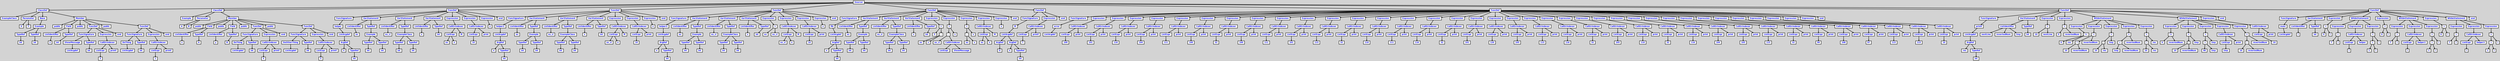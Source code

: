 digraph {

	ordering=out;
	ranksep=.4;
	bgcolor="lightgrey";  node [shape=box, fixedsize=false, fontsize=12, fontname="Helvetica-bold", fontcolor="blue"
	width=.25, height=.25, color="black", fillcolor="white", style="filled, solid, bold"];

	edge [arrowsize=.5, color="black", style="bold"]

	n000012FF15F7D4F0[label="Sourcer"]
	n000012FF15E574D8[label="ClassDef"]
	n000012FF15E573A0[label="ExampleClass"]
	n000012FF15E57748[label="Parameter"]
	n000012FF15E51BE0[label="X"]
	n000012FF15E51D18[label="Y"]
	n000012FF15E57880[label="Base"]
	n000012FF15E579B8[label="Example"]
	n000012FF15E51F88[label="TypeRef"]
	n000012FF15E51AA8[label="int"]
	n000012FF15E521F8[label="TypeRef"]
	n000012FF15E51E50[label="int"]
	n000012FF15E57AF0[label="Member"]
	n000012FF15E52330[label="public"]
	n000012FF15E52A80[label="Field"]
	n000012FF15E525A0[label="ListIdentifier"]
	n000012FF15E52468[label="z"]
	n000012FF15E52948[label="TypeRef"]
	n000012FF15E526D8[label="int"]
	n000012FF15E52BB8[label="public"]
	n000012FF15E54A30[label="FuncDef"]
	n000012FF15E531D0[label="FuncSignature"]
	n000012FF15E53308[label="ShowMessage"]
	n000012FF15E52E28[label="ListArgdef"]
	n000012FF15E53098[label="TypeRef"]
	n000012FF15E52CF0[label="int"]
	n000012FF15E54CA0[label="Expression"]
	n000012FF15E54DD8[label="CallOrIndexer"]
	n000012FF15E54550[label="ListExpr"]
	n000012FF15E541A8[label="3"]
	n000012FF15E54070[label="printf"]
	n000012FF15E53CC8[label="end"]
	n000012FF15E55048[label="public"]
	n000012FF15E56EC0[label="FuncDef"]
	n000012FF15E55660[label="FuncSignature"]
	n000012FF15E55798[label="DoThing"]
	n000012FF15E552B8[label="ListArgdef"]
	n000012FF15E55528[label="TypeRef"]
	n000012FF15E55180[label="int"]
	n000012FF15E57130[label="Expression"]
	n000012FF15E57268[label="CallOrIndexer"]
	n000012FF15E569E0[label="ListExpr"]
	n000012FF15E56638[label="1"]
	n000012FF15E56500[label="printf"]
	n000012FF15E56158[label="end"]
	n000012FF15E5D8C8[label="ClassDef"]
	n000012FF15E5D790[label="Example"]
	n000012FF15E5DB38[label="Parameter"]
	n000012FF15E57C28[label="A"]
	n000012FF15E57D60[label="B"]
	n000012FF15E5DC70[label="Member"]
	n000012FF15E57E98[label="public"]
	n000012FF15E585E8[label="Field"]
	n000012FF15E58108[label="ListIdentifier"]
	n000012FF15E57FD0[label="x"]
	n000012FF15E584B0[label="TypeRef"]
	n000012FF15E58378[label="A"]
	n000012FF15E58720[label="public"]
	n000012FF15E58E70[label="Field"]
	n000012FF15E58990[label="ListIdentifier"]
	n000012FF15E58858[label="y"]
	n000012FF15E58D38[label="TypeRef"]
	n000012FF15E58C00[label="B"]
	n000012FF15E58FA8[label="public"]
	n000012FF15E5AE20[label="FuncDef"]
	n000012FF15E595C0[label="FuncSignature"]
	n000012FF15E596F8[label="DoThing"]
	n000012FF15E59218[label="ListArgdef"]
	n000012FF15E59488[label="TypeRef"]
	n000012FF15E590E0[label="int"]
	n000012FF15E5B090[label="Expression"]
	n000012FF15E5B1C8[label="CallOrIndexer"]
	n000012FF15E5A940[label="ListExpr"]
	n000012FF15E5A598[label="4"]
	n000012FF15E5A460[label="printf"]
	n000012FF15E5A0B8[label="end"]
	n000012FF15E5B438[label="public"]
	n000012FF15E5D2B0[label="FuncDef"]
	n000012FF15E5BA50[label="FuncSignature"]
	n000012FF15E5BB88[label="DoOtherThing"]
	n000012FF15E5B6A8[label="ListArgdef"]
	n000012FF15E5B918[label="TypeRef"]
	n000012FF15E5B570[label="int"]
	n000012FF15E5D520[label="Expression"]
	n000012FF15E5D658[label="CallOrIndexer"]
	n000012FF15E5CDD0[label="ListExpr"]
	n000012FF15E5CA28[label="5"]
	n000012FF15E5C8F0[label="printf"]
	n000012FF15E5C548[label="end"]
	n000012FF15E642D0[label="FuncDef"]
	n000012FF15E5E3C0[label="FuncSignature"]
	n000012FF15E5E4F8[label="helper"]
	n000012FF15E5E288[label="ListArgdef"]
	n000012FF15E5E018[label="ArgDef"]
	n000012FF15E5DDA8[label="n"]
	n000012FF15E5DEE0[label="TypeRef"]
	n000012FF15E5DA00[label="int"]
	n000012FF15E5ED80[label="VarStatement"]
	n000012FF15E5E768[label="ListIdentifier"]
	n000012FF15E5E630[label="ex"]
	n000012FF15E5F128[label="TypeRef"]
	n000012FF15E5EFF0[label="Example"]
	n000012FF15E5EC48[label="TypeRef"]
	n000012FF15E5E9D8[label="int"]
	n000012FF15E5EEB8[label="TypeRef"]
	n000012FF15E5EB10[label="int"]
	n000012FF15E5F878[label="VarStatement"]
	n000012FF15E5F260[label="ListIdentifier"]
	n000012FF15E5E8A0[label="ex_cl"]
	n000012FF15E5FC20[label="TypeRef"]
	n000012FF15E5FAE8[label="ExampleClass"]
	n000012FF15E5F740[label="TypeRef"]
	n000012FF15E5F4D0[label="int"]
	n000012FF15E5F9B0[label="TypeRef"]
	n000012FF15E5F608[label="int"]
	n000012FF15E60100[label="VarStatement"]
	n000012FF15E5FD58[label="ListIdentifier"]
	n000012FF15E5F398[label="x"]
	n000012FF15E60238[label="TypeRef"]
	n000012FF15E5FFC8[label="int"]
	n000012FF15E621E8[label="Expression"]
	n000012FF15E62320[label="CallOrIndexer"]
	n000012FF15E61A98[label="ListExpr"]
	n000012FF15E61348[label="ex"]
	n000012FF15E616F0[label="n"]
	n000012FF15E61210[label="M"]
	n000012FF15E63B80[label="Expression"]
	n000012FF15E63CB8[label="CallOrIndexer"]
	n000012FF15E63430[label="ListExpr"]
	n000012FF15E63088[label="10"]
	n000012FF15E62F50[label="print"]
	n000012FF15E64408[label="Expression"]
	n000012FF15E64060[label="x"]
	n000012FF15E63F28[label="end"]
	n000012FF15E6ABA0[label="FuncDef"]
	n000012FF15E64C90[label="FuncSignature"]
	n000012FF15E64DC8[label="helper2"]
	n000012FF15E64B58[label="ListArgdef"]
	n000012FF15E648E8[label="ArgDef"]
	n000012FF15E64678[label="n"]
	n000012FF15E647B0[label="TypeRef"]
	n000012FF15E64540[label="int"]
	n000012FF15E65650[label="VarStatement"]
	n000012FF15E65038[label="ListIdentifier"]
	n000012FF15E64F00[label="ex"]
	n000012FF15E659F8[label="TypeRef"]
	n000012FF15E658C0[label="Example"]
	n000012FF15E65518[label="TypeRef"]
	n000012FF15E652A8[label="int"]
	n000012FF15E65788[label="TypeRef"]
	n000012FF15E653E0[label="int"]
	n000012FF15E66148[label="VarStatement"]
	n000012FF15E65B30[label="ListIdentifier"]
	n000012FF15E65170[label="ex_cl"]
	n000012FF15E664F0[label="TypeRef"]
	n000012FF15E663B8[label="ExampleClass"]
	n000012FF15E66010[label="TypeRef"]
	n000012FF15E65DA0[label="int"]
	n000012FF15E66280[label="TypeRef"]
	n000012FF15E65ED8[label="int"]
	n000012FF15E669D0[label="VarStatement"]
	n000012FF15E66628[label="ListIdentifier"]
	n000012FF15E65C68[label="x"]
	n000012FF15E66B08[label="TypeRef"]
	n000012FF15E66898[label="int"]
	n000012FF15E68AB8[label="Expression"]
	n000012FF15E68BF0[label="CallOrIndexer"]
	n000012FF15E68368[label="ListExpr"]
	n000012FF15E67C18[label="ex_cl"]
	n000012FF15E67FC0[label="n"]
	n000012FF15E67AE0[label="M"]
	n000012FF15E6A450[label="Expression"]
	n000012FF15E6A588[label="CallOrIndexer"]
	n000012FF15E69D00[label="ListExpr"]
	n000012FF15E69958[label="10"]
	n000012FF15E69820[label="print"]
	n000012FF15E6ACD8[label="Expression"]
	n000012FF15E6A930[label="x"]
	n000012FF15E6A7F8[label="end"]
	n000012FF15E72310[label="FuncDef"]
	n000012FF15E6B560[label="FuncSignature"]
	n000012FF15E6B698[label="helper3"]
	n000012FF15E6B428[label="ListArgdef"]
	n000012FF15E6B1B8[label="ArgDef"]
	n000012FF15E6AF48[label="n"]
	n000012FF15E6B080[label="TypeRef"]
	n000012FF15E6AE10[label="int"]
	n000012FF15E6BF20[label="VarStatement"]
	n000012FF15E6B908[label="ListIdentifier"]
	n000012FF15E6B7D0[label="ex"]
	n000012FF15E6C2C8[label="TypeRef"]
	n000012FF15E6C190[label="Example"]
	n000012FF15E6BDE8[label="TypeRef"]
	n000012FF15E6BB78[label="int"]
	n000012FF15E6C058[label="TypeRef"]
	n000012FF15E6BCB0[label="int"]
	n000012FF15E6CA18[label="VarStatement"]
	n000012FF15E6C400[label="ListIdentifier"]
	n000012FF15E6BA40[label="ex_cl"]
	n000012FF15E6CDC0[label="TypeRef"]
	n000012FF15E6CC88[label="ExampleClass"]
	n000012FF15E6C8E0[label="TypeRef"]
	n000012FF15E6C670[label="int"]
	n000012FF15E6CB50[label="TypeRef"]
	n000012FF15E6C7A8[label="int"]
	n000012FF15E6D2A0[label="VarStatement"]
	n000012FF15E6CEF8[label="ListIdentifier"]
	n000012FF15E6C538[label="x"]
	n000012FF15E6D3D8[label="TypeRef"]
	n000012FF15E6D168[label="int"]
	n000012FF15E6DED0[label="Expression"]
	n000012FF15E6E3B0[label="="]
	n000012FF15E6E008[label="ex"]
	n000012FF15E6D780[label="ex_cl"]
	n000012FF15E70228[label="Expression"]
	n000012FF15E70360[label="CallOrIndexer"]
	n000012FF15E6FAD8[label="ListExpr"]
	n000012FF15E6F388[label="ex_cl"]
	n000012FF15E6F730[label="n"]
	n000012FF15E6F250[label="M"]
	n000012FF15E71BC0[label="Expression"]
	n000012FF15E71CF8[label="CallOrIndexer"]
	n000012FF15E71470[label="ListExpr"]
	n000012FF15E710C8[label="10"]
	n000012FF15E70F90[label="print"]
	n000012FF15E72448[label="Expression"]
	n000012FF15E720A0[label="x"]
	n000012FF15E71F68[label="end"]
	n000012FF15E7C660[label="FuncDef"]
	n000012FF15E72CD0[label="FuncSignature"]
	n000012FF15E72E08[label="fib"]
	n000012FF15E72B98[label="ListArgdef"]
	n000012FF15E72928[label="ArgDef"]
	n000012FF15E726B8[label="n"]
	n000012FF15E727F0[label="TypeRef"]
	n000012FF15E72580[label="int"]
	n000012FF15E73690[label="VarStatement"]
	n000012FF15E73078[label="ListIdentifier"]
	n000012FF15E72F40[label="ex"]
	n000012FF15E73A38[label="TypeRef"]
	n000012FF15E73900[label="Example"]
	n000012FF15E73558[label="TypeRef"]
	n000012FF15E732E8[label="int"]
	n000012FF15E737C8[label="TypeRef"]
	n000012FF15E73420[label="int"]
	n000012FF15E74188[label="VarStatement"]
	n000012FF15E73B70[label="ListIdentifier"]
	n000012FF15E731B0[label="ex_cl"]
	n000012FF15E74530[label="TypeRef"]
	n000012FF15E743F8[label="ExampleClass"]
	n000012FF15E74050[label="TypeRef"]
	n000012FF15E73DE0[label="int"]
	n000012FF15E742C0[label="TypeRef"]
	n000012FF15E73F18[label="int"]
	n000012FF15E74A10[label="VarStatement"]
	n000012FF15E74668[label="ListIdentifier"]
	n000012FF15E73CA8[label="x"]
	n000012FF15E74B48[label="TypeRef"]
	n000012FF15E748D8[label="int"]
	n000012FF15E75EC8[label="Expression"]
	n000012FF15E76000[label="="]
	n000012FF15E75C58[label="5"]
	n000012FF15E75B20[label="."]
	n000012FF15E758B0[label="ex"]
	n000012FF15E75778[label="x"]
	n000012FF15E77380[label="Expression"]
	n000012FF15E78AA8[label="="]
	n000012FF15E78BE0[label="."]
	n000012FF15E77728[label="ex_cl"]
	n000012FF15E78838[label="CallOrIndexer"]
	n000012FF15E77FB0[label="ListExpr"]
	n000012FF15E77860[label="ShowMessage"]
	n000012FF15E763A8[label="x"]
	n000012FF15E79810[label="Expression"]
	n000012FF15E7A098[label="="]
	n000012FF15E79F60[label="."]
	n000012FF15E79BB8[label="ex"]
	n000012FF15E79E28[label="x"]
	n000012FF15E78E50[label="x"]
	n000012FF15E7BF10[label="Expression"]
	n000012FF15E7C048[label="CallOrIndexer"]
	n000012FF15E7B7C0[label="ListExpr"]
	n000012FF15E7B070[label="ex"]
	n000012FF15E7B418[label="n"]
	n000012FF15E7AF38[label="M"]
	n000012FF15E7C798[label="Expression"]
	n000012FF15E7C3F0[label="x"]
	n000012FF15E7C2B8[label="end"]
	n000012FF15E7EAF0[label="FuncDef"]
	n000012FF15E7D290[label="FuncSignature"]
	n000012FF15E7D3C8[label="M"]
	n000012FF15E7D158[label="ListArgdef"]
	n000012FF15E7CA08[label="ArgDef"]
	n000012FF15E7C8D0[label="O"]
	n000012FF15E7CEE8[label="ArgDef"]
	n000012FF15E7CC78[label="n"]
	n000012FF15E7CDB0[label="TypeRef"]
	n000012FF15E7CB40[label="int"]
	n000012FF15E7ED60[label="Expression"]
	n000012FF15E7EE98[label="CallOrIndexer"]
	n000012FF15E7E610[label="ListExpr"]
	n000012FF15E7E268[label="7"]
	n000012FF15E7E130[label="printf"]
	n000012FF15E7DD88[label="end"]
	n000012FF15F5AA68[label="FuncDef"]
	n000012FF15E7F240[label="FuncSignature"]
	n000012FF15E7F378[label="error"]
	n000012FF15E7F108[label="ListArgdef"]
	n000012FF15E80D10[label="Expression"]
	n000012FF15E80E48[label="CallOrIndexer"]
	n000012FF15E805C0[label="ListExpr"]
	n000012FF15E80218[label="109"]
	n000012FF15E800E0[label="print"]
	n000012FF15E826A8[label="Expression"]
	n000012FF15E827E0[label="CallOrIndexer"]
	n000012FF15E81F58[label="ListExpr"]
	n000012FF15E81BB0[label="101"]
	n000012FF15E81A78[label="print"]
	n000012FF15E84040[label="Expression"]
	n000012FF15E84178[label="CallOrIndexer"]
	n000012FF15E838F0[label="ListExpr"]
	n000012FF15E83548[label="116"]
	n000012FF15E83410[label="print"]
	n000012FF15E859D8[label="Expression"]
	n000012FF15E85B10[label="CallOrIndexer"]
	n000012FF15E85288[label="ListExpr"]
	n000012FF15E84EE0[label="104"]
	n000012FF15E84DA8[label="print"]
	n000012FF15E87370[label="Expression"]
	n000012FF15E874A8[label="CallOrIndexer"]
	n000012FF15E86C20[label="ListExpr"]
	n000012FF15E86878[label="111"]
	n000012FF15E86740[label="print"]
	n000012FF15E88D08[label="Expression"]
	n000012FF15E88E40[label="CallOrIndexer"]
	n000012FF15E885B8[label="ListExpr"]
	n000012FF15E88210[label="100"]
	n000012FF15E880D8[label="print"]
	n000012FF15E8A6A0[label="Expression"]
	n000012FF15E8A7D8[label="CallOrIndexer"]
	n000012FF15E89F50[label="ListExpr"]
	n000012FF15E89BA8[label="32"]
	n000012FF15E89A70[label="print"]
	n000012FF15E8C038[label="Expression"]
	n000012FF15E8C170[label="CallOrIndexer"]
	n000012FF15E8B8E8[label="ListExpr"]
	n000012FF15E8B540[label="100"]
	n000012FF15E8B408[label="print"]
	n000012FF15E8D9D0[label="Expression"]
	n000012FF15E8DB08[label="CallOrIndexer"]
	n000012FF15E8D280[label="ListExpr"]
	n000012FF15E8CED8[label="111"]
	n000012FF15E8CDA0[label="print"]
	n000012FF15E8F368[label="Expression"]
	n000012FF15E8F4A0[label="CallOrIndexer"]
	n000012FF15E8EC18[label="ListExpr"]
	n000012FF15E8E870[label="101"]
	n000012FF15E8E738[label="print"]
	n000012FF15E90D00[label="Expression"]
	n000012FF15E90E38[label="CallOrIndexer"]
	n000012FF15E905B0[label="ListExpr"]
	n000012FF15E90208[label="115"]
	n000012FF15E900D0[label="print"]
	n000012FF15E92698[label="Expression"]
	n000012FF15E927D0[label="CallOrIndexer"]
	n000012FF15E91F48[label="ListExpr"]
	n000012FF15E91BA0[label="32"]
	n000012FF15E91A68[label="print"]
	n000012FF15E94030[label="Expression"]
	n000012FF15E94168[label="CallOrIndexer"]
	n000012FF15E938E0[label="ListExpr"]
	n000012FF15E93538[label="110"]
	n000012FF15E93400[label="print"]
	n000012FF15E959C8[label="Expression"]
	n000012FF15E95B00[label="CallOrIndexer"]
	n000012FF15E95278[label="ListExpr"]
	n000012FF15E94ED0[label="111"]
	n000012FF15E94D98[label="print"]
	n000012FF15E97360[label="Expression"]
	n000012FF15E97498[label="CallOrIndexer"]
	n000012FF15E96C10[label="ListExpr"]
	n000012FF15E96868[label="116"]
	n000012FF15E96730[label="print"]
	n000012FF15E98CF8[label="Expression"]
	n000012FF15E98E30[label="CallOrIndexer"]
	n000012FF15E985A8[label="ListExpr"]
	n000012FF15E98200[label="32"]
	n000012FF15E980C8[label="print"]
	n000012FF15E9A690[label="Expression"]
	n000012FF15E9A7C8[label="CallOrIndexer"]
	n000012FF15E99F40[label="ListExpr"]
	n000012FF15E99B98[label="101"]
	n000012FF15E99A60[label="print"]
	n000012FF15E9C028[label="Expression"]
	n000012FF15E9C160[label="CallOrIndexer"]
	n000012FF15E9B8D8[label="ListExpr"]
	n000012FF15E9B530[label="120"]
	n000012FF15E9B3F8[label="print"]
	n000012FF15E9D9C0[label="Expression"]
	n000012FF15E9DAF8[label="CallOrIndexer"]
	n000012FF15E9D270[label="ListExpr"]
	n000012FF15E9CEC8[label="105"]
	n000012FF15E9CD90[label="print"]
	n000012FF15E9F358[label="Expression"]
	n000012FF15E9F490[label="CallOrIndexer"]
	n000012FF15E9EC08[label="ListExpr"]
	n000012FF15E9E860[label="115"]
	n000012FF15E9E728[label="print"]
	n000012FF15F42CF0[label="Expression"]
	n000012FF15F42E28[label="CallOrIndexer"]
	n000012FF15F425A0[label="ListExpr"]
	n000012FF15F421F8[label="116"]
	n000012FF15F420C0[label="print"]
	n000012FF15F44688[label="Expression"]
	n000012FF15F447C0[label="CallOrIndexer"]
	n000012FF15F43F38[label="ListExpr"]
	n000012FF15F43B90[label="32"]
	n000012FF15F43A58[label="print"]
	n000012FF15F46020[label="Expression"]
	n000012FF15F46158[label="CallOrIndexer"]
	n000012FF15F458D0[label="ListExpr"]
	n000012FF15F45528[label="105"]
	n000012FF15F453F0[label="print"]
	n000012FF15F479B8[label="Expression"]
	n000012FF15F47AF0[label="CallOrIndexer"]
	n000012FF15F47268[label="ListExpr"]
	n000012FF15F46EC0[label="110"]
	n000012FF15F46D88[label="print"]
	n000012FF15F49350[label="Expression"]
	n000012FF15F49488[label="CallOrIndexer"]
	n000012FF15F48C00[label="ListExpr"]
	n000012FF15F48858[label="32"]
	n000012FF15F48720[label="print"]
	n000012FF15F4ACE8[label="Expression"]
	n000012FF15F4AE20[label="CallOrIndexer"]
	n000012FF15F4A598[label="ListExpr"]
	n000012FF15F4A1F0[label="116"]
	n000012FF15F4A0B8[label="print"]
	n000012FF15F4C680[label="Expression"]
	n000012FF15F4C7B8[label="CallOrIndexer"]
	n000012FF15F4BF30[label="ListExpr"]
	n000012FF15F4BB88[label="104"]
	n000012FF15F4BA50[label="print"]
	n000012FF15F4E018[label="Expression"]
	n000012FF15F4E150[label="CallOrIndexer"]
	n000012FF15F4D8C8[label="ListExpr"]
	n000012FF15F4D520[label="105"]
	n000012FF15F4D3E8[label="print"]
	n000012FF15F4F9B0[label="Expression"]
	n000012FF15F4FAE8[label="CallOrIndexer"]
	n000012FF15F4F260[label="ListExpr"]
	n000012FF15F4EEB8[label="115"]
	n000012FF15F4ED80[label="print"]
	n000012FF15F51348[label="Expression"]
	n000012FF15F51480[label="CallOrIndexer"]
	n000012FF15F50BF8[label="ListExpr"]
	n000012FF15F50850[label="32"]
	n000012FF15F50718[label="print"]
	n000012FF15F52CE0[label="Expression"]
	n000012FF15F52E18[label="CallOrIndexer"]
	n000012FF15F52590[label="ListExpr"]
	n000012FF15F521E8[label="99"]
	n000012FF15F520B0[label="print"]
	n000012FF15F54678[label="Expression"]
	n000012FF15F547B0[label="CallOrIndexer"]
	n000012FF15F53F28[label="ListExpr"]
	n000012FF15F53B80[label="108"]
	n000012FF15F53A48[label="print"]
	n000012FF15F56010[label="Expression"]
	n000012FF15F56148[label="CallOrIndexer"]
	n000012FF15F558C0[label="ListExpr"]
	n000012FF15F55518[label="97"]
	n000012FF15F553E0[label="print"]
	n000012FF15F579A8[label="Expression"]
	n000012FF15F57AE0[label="CallOrIndexer"]
	n000012FF15F57258[label="ListExpr"]
	n000012FF15F56EB0[label="115"]
	n000012FF15F56D78[label="print"]
	n000012FF15F59340[label="Expression"]
	n000012FF15F59478[label="CallOrIndexer"]
	n000012FF15F58BF0[label="ListExpr"]
	n000012FF15F58848[label="115"]
	n000012FF15F58710[label="print"]
	n000012FF15F5ACD8[label="Expression"]
	n000012FF15F5AE10[label="CallOrIndexer"]
	n000012FF15F5A588[label="ListExpr"]
	n000012FF15F5A1E0[label="10"]
	n000012FF15F5A0A8[label="print"]
	n000012FF15F59D00[label="end"]
	n000012FF15F6D290[label="FuncDef"]
	n000012FF15F5B698[label="FuncSignature"]
	n000012FF15F5B7D0[label="printf"]
	n000012FF15F5B560[label="ListArgdef"]
	n000012FF15F5B2F0[label="ArgDef"]
	n000012FF15F5B080[label="res"]
	n000012FF15F5B1B8[label="TypeRef"]
	n000012FF15F5AF48[label="int"]
	n000012FF15F5C058[label="VarStatement"]
	n000012FF15F5BA40[label="ListIdentifier"]
	n000012FF15F5B908[label="nextLine"]
	n000012FF15F5BB78[label="revertedNum"]
	n000012FF15F5BCB0[label="tmp"]
	n000012FF15F5C190[label="TypeRef"]
	n000012FF15F5BF20[label="int"]
	n000012FF15F5CC88[label="Expression"]
	n000012FF15F5D168[label="="]
	n000012FF15F5CDC0[label="10"]
	n000012FF15F5C538[label="nextLine"]
	n000012FF15F5DB28[label="Expression"]
	n000012FF15F5E008[label="="]
	n000012FF15F5DC60[label="0"]
	n000012FF15F5D3D8[label="revertedNum"]
	n000012FF15F642C0[label="WhileStatement"]
	n000012FF15F64530[label="Expression"]
	n000012FF15F5EB00[label="!="]
	n000012FF15F5ED70[label="0"]
	n000012FF15F5E278[label="res"]
	n000012FF15F5FE80[label="Expression"]
	n000012FF15F60498[label="="]
	n000012FF15F60360[label="*"]
	n000012FF15F605D0[label="10"]
	n000012FF15F600F0[label="revertedNum"]
	n000012FF15F5F250[label="revertedNum"]
	n000012FF15F615A8[label="Expression"]
	n000012FF15F61BC0[label="="]
	n000012FF15F61A88[label=""]
	n000012FF15F61CF8[label="10"]
	n000012FF15F61818[label="res"]
	n000012FF15F60978[label="tmp"]
	n000012FF15F62CD0[label="Expression"]
	n000012FF15F632E8[label="="]
	n000012FF15F631B0[label="+"]
	n000012FF15F63420[label="tmp"]
	n000012FF15F62F40[label="revertedNum"]
	n000012FF15F620A0[label="revertedNum"]
	n000012FF15F643F8[label="Expression"]
	n000012FF15F64A10[label="="]
	n000012FF15F648D8[label="/"]
	n000012FF15F64B48[label="10"]
	n000012FF15F64668[label="res"]
	n000012FF15F637C8[label="res"]
	n000012FF15F6B2E0[label="WhileStatement"]
	n000012FF15F6B550[label="Expression"]
	n000012FF15F658B0[label="!="]
	n000012FF15F65B20[label="0"]
	n000012FF15F65028[label="revertedNum"]
	n000012FF15F66C30[label="Expression"]
	n000012FF15F67248[label="="]
	n000012FF15F67110[label=""]
	n000012FF15F67380[label="10"]
	n000012FF15F66EA0[label="revertedNum"]
	n000012FF15F66000[label="tmp"]
	n000012FF15F68358[label="Expression"]
	n000012FF15F68970[label="="]
	n000012FF15F68838[label="+"]
	n000012FF15F68AA8[label="48"]
	n000012FF15F685C8[label="tmp"]
	n000012FF15F67728[label="tmp"]
	n000012FF15F6A308[label="Expression"]
	n000012FF15F6A440[label="CallOrIndexer"]
	n000012FF15F69BB8[label="ListExpr"]
	n000012FF15F69810[label="tmp"]
	n000012FF15F696D8[label="print"]
	n000012FF15F6B418[label="Expression"]
	n000012FF15F6BA30[label="="]
	n000012FF15F6B8F8[label="/"]
	n000012FF15F6BB68[label="10"]
	n000012FF15F6B688[label="revertedNum"]
	n000012FF15F6A7E8[label="revertedNum"]
	n000012FF15F6D500[label="Expression"]
	n000012FF15F6D638[label="CallOrIndexer"]
	n000012FF15F6CDB0[label="ListExpr"]
	n000012FF15F6CA08[label="10"]
	n000012FF15F6C8D0[label="print"]
	n000012FF15F6C528[label="end"]
	n000012FF15F7BC90[label="FuncDef"]
	n000012FF15F6D9E0[label="FuncSignature"]
	n000012FF15F6DB18[label="main"]
	n000012FF15F6D8A8[label="ListArgdef"]
	n000012FF15F6E130[label="VarStatement"]
	n000012FF15F6DD88[label="ListIdentifier"]
	n000012FF15F6DC50[label="i"]
	n000012FF15F6E268[label="TypeRef"]
	n000012FF15F6DFF8[label="int"]
	n000012FF15F6ED60[label="Expression"]
	n000012FF15F6F240[label="="]
	n000012FF15F6EE98[label="0"]
	n000012FF15F6E610[label="i"]
	n000012FF15F72918[label="WhileStatement"]
	n000012FF15F72B88[label="Expression"]
	n000012FF15F6FD38[label="<"]
	n000012FF15F6FFA8[label="7"]
	n000012FF15F6F4B0[label="i"]
	n000012FF15F71940[label="Expression"]
	n000012FF15F71A78[label="CallOrIndexer"]
	n000012FF15F711F0[label="ListExpr"]
	n000012FF15F70E48[label="i"]
	n000012FF15F70D10[label="helper"]
	n000012FF15F72A50[label="Expression"]
	n000012FF15F73068[label="="]
	n000012FF15F72F30[label="+"]
	n000012FF15F731A0[label="1"]
	n000012FF15F72CC0[label="i"]
	n000012FF15F71E20[label="i"]
	n000012FF15F73DD0[label="Expression"]
	n000012FF15F742B0[label="="]
	n000012FF15F73F08[label="0"]
	n000012FF15F73680[label="i"]
	n000012FF15F77988[label="WhileStatement"]
	n000012FF15F77BF8[label="Expression"]
	n000012FF15F74DA8[label="<"]
	n000012FF15F75018[label="7"]
	n000012FF15F74520[label="i"]
	n000012FF15F769B0[label="Expression"]
	n000012FF15F76AE8[label="CallOrIndexer"]
	n000012FF15F76260[label="ListExpr"]
	n000012FF15F75EB8[label="i"]
	n000012FF15F75D80[label="helper2"]
	n000012FF15F77AC0[label="Expression"]
	n000012FF15F780D8[label="="]
	n000012FF15F77FA0[label="+"]
	n000012FF15F78210[label="1"]
	n000012FF15F77D30[label="i"]
	n000012FF15F76E90[label="i"]
	n000012FF15F78E40[label="Expression"]
	n000012FF15F79320[label="="]
	n000012FF15F78F78[label="0"]
	n000012FF15F786F0[label="i"]
	n000012FF15F7C9F8[label="WhileStatement"]
	n000012FF15F7CC68[label="Expression"]
	n000012FF15F79E18[label="<"]
	n000012FF15F7A088[label="7"]
	n000012FF15F79590[label="i"]
	n000012FF15F7BA20[label="Expression"]
	n000012FF15F7BB58[label="CallOrIndexer"]
	n000012FF15F7B2D0[label="ListExpr"]
	n000012FF15F7AF28[label="i"]
	n000012FF15F7ADF0[label="helper3"]
	n000012FF15F7CB30[label="Expression"]
	n000012FF15F7D148[label="="]
	n000012FF15F7D010[label="+"]
	n000012FF15F7D280[label="1"]
	n000012FF15F7CDA0[label="i"]
	n000012FF15F7BF00[label="i"]
	n000012FF15F791E8[label="end"]

		n000012FF15F7D4F0 -> n000012FF15E574D8		// Sourcer -> ClassDef
		n000012FF15E574D8 -> n000012FF15E573A0		// ClassDef -> ExampleClass
		n000012FF15E574D8 -> n000012FF15E57748		// ClassDef -> Parameter
		n000012FF15E57748 -> n000012FF15E51BE0		// Parameter -> X
		n000012FF15E57748 -> n000012FF15E51D18		// Parameter -> Y
		n000012FF15E574D8 -> n000012FF15E57880		// ClassDef -> Base
		n000012FF15E57880 -> n000012FF15E579B8		// Base -> Example
		n000012FF15E579B8 -> n000012FF15E51F88		// Example -> TypeRef
		n000012FF15E51F88 -> n000012FF15E51AA8		// TypeRef -> int
		n000012FF15E579B8 -> n000012FF15E521F8		// Example -> TypeRef
		n000012FF15E521F8 -> n000012FF15E51E50		// TypeRef -> int
		n000012FF15E574D8 -> n000012FF15E57AF0		// ClassDef -> Member
		n000012FF15E57AF0 -> n000012FF15E52330		// Member -> public
		n000012FF15E57AF0 -> n000012FF15E52A80		// Member -> Field
		n000012FF15E52A80 -> n000012FF15E525A0		// Field -> ListIdentifier
		n000012FF15E525A0 -> n000012FF15E52468		// ListIdentifier -> z
		n000012FF15E52A80 -> n000012FF15E52948		// Field -> TypeRef
		n000012FF15E52948 -> n000012FF15E526D8		// TypeRef -> int
		n000012FF15E57AF0 -> n000012FF15E52BB8		// Member -> public
		n000012FF15E57AF0 -> n000012FF15E54A30		// Member -> FuncDef
		n000012FF15E54A30 -> n000012FF15E531D0		// FuncDef -> FuncSignature
		n000012FF15E531D0 -> n000012FF15E53308		// FuncSignature -> ShowMessage
		n000012FF15E53308 -> n000012FF15E52E28		// ShowMessage -> ListArgdef
		n000012FF15E531D0 -> n000012FF15E53098		// FuncSignature -> TypeRef
		n000012FF15E53098 -> n000012FF15E52CF0		// TypeRef -> int
		n000012FF15E54A30 -> n000012FF15E54CA0		// FuncDef -> Expression
		n000012FF15E54CA0 -> n000012FF15E54DD8		// Expression -> CallOrIndexer
		n000012FF15E54DD8 -> n000012FF15E54550		// CallOrIndexer -> ListExpr
		n000012FF15E54550 -> n000012FF15E541A8		// ListExpr -> 3
		n000012FF15E54DD8 -> n000012FF15E54070		// CallOrIndexer -> printf
		n000012FF15E54A30 -> n000012FF15E53CC8		// FuncDef -> end
		n000012FF15E57AF0 -> n000012FF15E55048		// Member -> public
		n000012FF15E57AF0 -> n000012FF15E56EC0		// Member -> FuncDef
		n000012FF15E56EC0 -> n000012FF15E55660		// FuncDef -> FuncSignature
		n000012FF15E55660 -> n000012FF15E55798		// FuncSignature -> DoThing
		n000012FF15E55798 -> n000012FF15E552B8		// DoThing -> ListArgdef
		n000012FF15E55660 -> n000012FF15E55528		// FuncSignature -> TypeRef
		n000012FF15E55528 -> n000012FF15E55180		// TypeRef -> int
		n000012FF15E56EC0 -> n000012FF15E57130		// FuncDef -> Expression
		n000012FF15E57130 -> n000012FF15E57268		// Expression -> CallOrIndexer
		n000012FF15E57268 -> n000012FF15E569E0		// CallOrIndexer -> ListExpr
		n000012FF15E569E0 -> n000012FF15E56638		// ListExpr -> 1
		n000012FF15E57268 -> n000012FF15E56500		// CallOrIndexer -> printf
		n000012FF15E56EC0 -> n000012FF15E56158		// FuncDef -> end
		n000012FF15F7D4F0 -> n000012FF15E5D8C8		// Sourcer -> ClassDef
		n000012FF15E5D8C8 -> n000012FF15E5D790		// ClassDef -> Example
		n000012FF15E5D8C8 -> n000012FF15E5DB38		// ClassDef -> Parameter
		n000012FF15E5DB38 -> n000012FF15E57C28		// Parameter -> A
		n000012FF15E5DB38 -> n000012FF15E57D60		// Parameter -> B
		n000012FF15E5D8C8 -> n000012FF15E5DC70		// ClassDef -> Member
		n000012FF15E5DC70 -> n000012FF15E57E98		// Member -> public
		n000012FF15E5DC70 -> n000012FF15E585E8		// Member -> Field
		n000012FF15E585E8 -> n000012FF15E58108		// Field -> ListIdentifier
		n000012FF15E58108 -> n000012FF15E57FD0		// ListIdentifier -> x
		n000012FF15E585E8 -> n000012FF15E584B0		// Field -> TypeRef
		n000012FF15E584B0 -> n000012FF15E58378		// TypeRef -> A
		n000012FF15E5DC70 -> n000012FF15E58720		// Member -> public
		n000012FF15E5DC70 -> n000012FF15E58E70		// Member -> Field
		n000012FF15E58E70 -> n000012FF15E58990		// Field -> ListIdentifier
		n000012FF15E58990 -> n000012FF15E58858		// ListIdentifier -> y
		n000012FF15E58E70 -> n000012FF15E58D38		// Field -> TypeRef
		n000012FF15E58D38 -> n000012FF15E58C00		// TypeRef -> B
		n000012FF15E5DC70 -> n000012FF15E58FA8		// Member -> public
		n000012FF15E5DC70 -> n000012FF15E5AE20		// Member -> FuncDef
		n000012FF15E5AE20 -> n000012FF15E595C0		// FuncDef -> FuncSignature
		n000012FF15E595C0 -> n000012FF15E596F8		// FuncSignature -> DoThing
		n000012FF15E596F8 -> n000012FF15E59218		// DoThing -> ListArgdef
		n000012FF15E595C0 -> n000012FF15E59488		// FuncSignature -> TypeRef
		n000012FF15E59488 -> n000012FF15E590E0		// TypeRef -> int
		n000012FF15E5AE20 -> n000012FF15E5B090		// FuncDef -> Expression
		n000012FF15E5B090 -> n000012FF15E5B1C8		// Expression -> CallOrIndexer
		n000012FF15E5B1C8 -> n000012FF15E5A940		// CallOrIndexer -> ListExpr
		n000012FF15E5A940 -> n000012FF15E5A598		// ListExpr -> 4
		n000012FF15E5B1C8 -> n000012FF15E5A460		// CallOrIndexer -> printf
		n000012FF15E5AE20 -> n000012FF15E5A0B8		// FuncDef -> end
		n000012FF15E5DC70 -> n000012FF15E5B438		// Member -> public
		n000012FF15E5DC70 -> n000012FF15E5D2B0		// Member -> FuncDef
		n000012FF15E5D2B0 -> n000012FF15E5BA50		// FuncDef -> FuncSignature
		n000012FF15E5BA50 -> n000012FF15E5BB88		// FuncSignature -> DoOtherThing
		n000012FF15E5BB88 -> n000012FF15E5B6A8		// DoOtherThing -> ListArgdef
		n000012FF15E5BA50 -> n000012FF15E5B918		// FuncSignature -> TypeRef
		n000012FF15E5B918 -> n000012FF15E5B570		// TypeRef -> int
		n000012FF15E5D2B0 -> n000012FF15E5D520		// FuncDef -> Expression
		n000012FF15E5D520 -> n000012FF15E5D658		// Expression -> CallOrIndexer
		n000012FF15E5D658 -> n000012FF15E5CDD0		// CallOrIndexer -> ListExpr
		n000012FF15E5CDD0 -> n000012FF15E5CA28		// ListExpr -> 5
		n000012FF15E5D658 -> n000012FF15E5C8F0		// CallOrIndexer -> printf
		n000012FF15E5D2B0 -> n000012FF15E5C548		// FuncDef -> end
		n000012FF15F7D4F0 -> n000012FF15E642D0		// Sourcer -> FuncDef
		n000012FF15E642D0 -> n000012FF15E5E3C0		// FuncDef -> FuncSignature
		n000012FF15E5E3C0 -> n000012FF15E5E4F8		// FuncSignature -> helper
		n000012FF15E5E4F8 -> n000012FF15E5E288		// helper -> ListArgdef
		n000012FF15E5E288 -> n000012FF15E5E018		// ListArgdef -> ArgDef
		n000012FF15E5E018 -> n000012FF15E5DDA8		// ArgDef -> n
		n000012FF15E5E018 -> n000012FF15E5DEE0		// ArgDef -> TypeRef
		n000012FF15E5DEE0 -> n000012FF15E5DA00		// TypeRef -> int
		n000012FF15E642D0 -> n000012FF15E5ED80		// FuncDef -> VarStatement
		n000012FF15E5ED80 -> n000012FF15E5E768		// VarStatement -> ListIdentifier
		n000012FF15E5E768 -> n000012FF15E5E630		// ListIdentifier -> ex
		n000012FF15E5ED80 -> n000012FF15E5F128		// VarStatement -> TypeRef
		n000012FF15E5F128 -> n000012FF15E5EFF0		// TypeRef -> Example
		n000012FF15E5EFF0 -> n000012FF15E5EC48		// Example -> TypeRef
		n000012FF15E5EC48 -> n000012FF15E5E9D8		// TypeRef -> int
		n000012FF15E5EFF0 -> n000012FF15E5EEB8		// Example -> TypeRef
		n000012FF15E5EEB8 -> n000012FF15E5EB10		// TypeRef -> int
		n000012FF15E642D0 -> n000012FF15E5F878		// FuncDef -> VarStatement
		n000012FF15E5F878 -> n000012FF15E5F260		// VarStatement -> ListIdentifier
		n000012FF15E5F260 -> n000012FF15E5E8A0		// ListIdentifier -> ex_cl
		n000012FF15E5F878 -> n000012FF15E5FC20		// VarStatement -> TypeRef
		n000012FF15E5FC20 -> n000012FF15E5FAE8		// TypeRef -> ExampleClass
		n000012FF15E5FAE8 -> n000012FF15E5F740		// ExampleClass -> TypeRef
		n000012FF15E5F740 -> n000012FF15E5F4D0		// TypeRef -> int
		n000012FF15E5FAE8 -> n000012FF15E5F9B0		// ExampleClass -> TypeRef
		n000012FF15E5F9B0 -> n000012FF15E5F608		// TypeRef -> int
		n000012FF15E642D0 -> n000012FF15E60100		// FuncDef -> VarStatement
		n000012FF15E60100 -> n000012FF15E5FD58		// VarStatement -> ListIdentifier
		n000012FF15E5FD58 -> n000012FF15E5F398		// ListIdentifier -> x
		n000012FF15E60100 -> n000012FF15E60238		// VarStatement -> TypeRef
		n000012FF15E60238 -> n000012FF15E5FFC8		// TypeRef -> int
		n000012FF15E642D0 -> n000012FF15E621E8		// FuncDef -> Expression
		n000012FF15E621E8 -> n000012FF15E62320		// Expression -> CallOrIndexer
		n000012FF15E62320 -> n000012FF15E61A98		// CallOrIndexer -> ListExpr
		n000012FF15E61A98 -> n000012FF15E61348		// ListExpr -> ex
		n000012FF15E61A98 -> n000012FF15E616F0		// ListExpr -> n
		n000012FF15E62320 -> n000012FF15E61210		// CallOrIndexer -> M
		n000012FF15E642D0 -> n000012FF15E63B80		// FuncDef -> Expression
		n000012FF15E63B80 -> n000012FF15E63CB8		// Expression -> CallOrIndexer
		n000012FF15E63CB8 -> n000012FF15E63430		// CallOrIndexer -> ListExpr
		n000012FF15E63430 -> n000012FF15E63088		// ListExpr -> 10
		n000012FF15E63CB8 -> n000012FF15E62F50		// CallOrIndexer -> print
		n000012FF15E642D0 -> n000012FF15E64408		// FuncDef -> Expression
		n000012FF15E64408 -> n000012FF15E64060		// Expression -> x
		n000012FF15E642D0 -> n000012FF15E63F28		// FuncDef -> end
		n000012FF15F7D4F0 -> n000012FF15E6ABA0		// Sourcer -> FuncDef
		n000012FF15E6ABA0 -> n000012FF15E64C90		// FuncDef -> FuncSignature
		n000012FF15E64C90 -> n000012FF15E64DC8		// FuncSignature -> helper2
		n000012FF15E64DC8 -> n000012FF15E64B58		// helper2 -> ListArgdef
		n000012FF15E64B58 -> n000012FF15E648E8		// ListArgdef -> ArgDef
		n000012FF15E648E8 -> n000012FF15E64678		// ArgDef -> n
		n000012FF15E648E8 -> n000012FF15E647B0		// ArgDef -> TypeRef
		n000012FF15E647B0 -> n000012FF15E64540		// TypeRef -> int
		n000012FF15E6ABA0 -> n000012FF15E65650		// FuncDef -> VarStatement
		n000012FF15E65650 -> n000012FF15E65038		// VarStatement -> ListIdentifier
		n000012FF15E65038 -> n000012FF15E64F00		// ListIdentifier -> ex
		n000012FF15E65650 -> n000012FF15E659F8		// VarStatement -> TypeRef
		n000012FF15E659F8 -> n000012FF15E658C0		// TypeRef -> Example
		n000012FF15E658C0 -> n000012FF15E65518		// Example -> TypeRef
		n000012FF15E65518 -> n000012FF15E652A8		// TypeRef -> int
		n000012FF15E658C0 -> n000012FF15E65788		// Example -> TypeRef
		n000012FF15E65788 -> n000012FF15E653E0		// TypeRef -> int
		n000012FF15E6ABA0 -> n000012FF15E66148		// FuncDef -> VarStatement
		n000012FF15E66148 -> n000012FF15E65B30		// VarStatement -> ListIdentifier
		n000012FF15E65B30 -> n000012FF15E65170		// ListIdentifier -> ex_cl
		n000012FF15E66148 -> n000012FF15E664F0		// VarStatement -> TypeRef
		n000012FF15E664F0 -> n000012FF15E663B8		// TypeRef -> ExampleClass
		n000012FF15E663B8 -> n000012FF15E66010		// ExampleClass -> TypeRef
		n000012FF15E66010 -> n000012FF15E65DA0		// TypeRef -> int
		n000012FF15E663B8 -> n000012FF15E66280		// ExampleClass -> TypeRef
		n000012FF15E66280 -> n000012FF15E65ED8		// TypeRef -> int
		n000012FF15E6ABA0 -> n000012FF15E669D0		// FuncDef -> VarStatement
		n000012FF15E669D0 -> n000012FF15E66628		// VarStatement -> ListIdentifier
		n000012FF15E66628 -> n000012FF15E65C68		// ListIdentifier -> x
		n000012FF15E669D0 -> n000012FF15E66B08		// VarStatement -> TypeRef
		n000012FF15E66B08 -> n000012FF15E66898		// TypeRef -> int
		n000012FF15E6ABA0 -> n000012FF15E68AB8		// FuncDef -> Expression
		n000012FF15E68AB8 -> n000012FF15E68BF0		// Expression -> CallOrIndexer
		n000012FF15E68BF0 -> n000012FF15E68368		// CallOrIndexer -> ListExpr
		n000012FF15E68368 -> n000012FF15E67C18		// ListExpr -> ex_cl
		n000012FF15E68368 -> n000012FF15E67FC0		// ListExpr -> n
		n000012FF15E68BF0 -> n000012FF15E67AE0		// CallOrIndexer -> M
		n000012FF15E6ABA0 -> n000012FF15E6A450		// FuncDef -> Expression
		n000012FF15E6A450 -> n000012FF15E6A588		// Expression -> CallOrIndexer
		n000012FF15E6A588 -> n000012FF15E69D00		// CallOrIndexer -> ListExpr
		n000012FF15E69D00 -> n000012FF15E69958		// ListExpr -> 10
		n000012FF15E6A588 -> n000012FF15E69820		// CallOrIndexer -> print
		n000012FF15E6ABA0 -> n000012FF15E6ACD8		// FuncDef -> Expression
		n000012FF15E6ACD8 -> n000012FF15E6A930		// Expression -> x
		n000012FF15E6ABA0 -> n000012FF15E6A7F8		// FuncDef -> end
		n000012FF15F7D4F0 -> n000012FF15E72310		// Sourcer -> FuncDef
		n000012FF15E72310 -> n000012FF15E6B560		// FuncDef -> FuncSignature
		n000012FF15E6B560 -> n000012FF15E6B698		// FuncSignature -> helper3
		n000012FF15E6B698 -> n000012FF15E6B428		// helper3 -> ListArgdef
		n000012FF15E6B428 -> n000012FF15E6B1B8		// ListArgdef -> ArgDef
		n000012FF15E6B1B8 -> n000012FF15E6AF48		// ArgDef -> n
		n000012FF15E6B1B8 -> n000012FF15E6B080		// ArgDef -> TypeRef
		n000012FF15E6B080 -> n000012FF15E6AE10		// TypeRef -> int
		n000012FF15E72310 -> n000012FF15E6BF20		// FuncDef -> VarStatement
		n000012FF15E6BF20 -> n000012FF15E6B908		// VarStatement -> ListIdentifier
		n000012FF15E6B908 -> n000012FF15E6B7D0		// ListIdentifier -> ex
		n000012FF15E6BF20 -> n000012FF15E6C2C8		// VarStatement -> TypeRef
		n000012FF15E6C2C8 -> n000012FF15E6C190		// TypeRef -> Example
		n000012FF15E6C190 -> n000012FF15E6BDE8		// Example -> TypeRef
		n000012FF15E6BDE8 -> n000012FF15E6BB78		// TypeRef -> int
		n000012FF15E6C190 -> n000012FF15E6C058		// Example -> TypeRef
		n000012FF15E6C058 -> n000012FF15E6BCB0		// TypeRef -> int
		n000012FF15E72310 -> n000012FF15E6CA18		// FuncDef -> VarStatement
		n000012FF15E6CA18 -> n000012FF15E6C400		// VarStatement -> ListIdentifier
		n000012FF15E6C400 -> n000012FF15E6BA40		// ListIdentifier -> ex_cl
		n000012FF15E6CA18 -> n000012FF15E6CDC0		// VarStatement -> TypeRef
		n000012FF15E6CDC0 -> n000012FF15E6CC88		// TypeRef -> ExampleClass
		n000012FF15E6CC88 -> n000012FF15E6C8E0		// ExampleClass -> TypeRef
		n000012FF15E6C8E0 -> n000012FF15E6C670		// TypeRef -> int
		n000012FF15E6CC88 -> n000012FF15E6CB50		// ExampleClass -> TypeRef
		n000012FF15E6CB50 -> n000012FF15E6C7A8		// TypeRef -> int
		n000012FF15E72310 -> n000012FF15E6D2A0		// FuncDef -> VarStatement
		n000012FF15E6D2A0 -> n000012FF15E6CEF8		// VarStatement -> ListIdentifier
		n000012FF15E6CEF8 -> n000012FF15E6C538		// ListIdentifier -> x
		n000012FF15E6D2A0 -> n000012FF15E6D3D8		// VarStatement -> TypeRef
		n000012FF15E6D3D8 -> n000012FF15E6D168		// TypeRef -> int
		n000012FF15E72310 -> n000012FF15E6DED0		// FuncDef -> Expression
		n000012FF15E6DED0 -> n000012FF15E6E3B0		// Expression -> =
		n000012FF15E6E3B0 -> n000012FF15E6E008		// = -> ex
		n000012FF15E6E3B0 -> n000012FF15E6D780		// = -> ex_cl
		n000012FF15E72310 -> n000012FF15E70228		// FuncDef -> Expression
		n000012FF15E70228 -> n000012FF15E70360		// Expression -> CallOrIndexer
		n000012FF15E70360 -> n000012FF15E6FAD8		// CallOrIndexer -> ListExpr
		n000012FF15E6FAD8 -> n000012FF15E6F388		// ListExpr -> ex_cl
		n000012FF15E6FAD8 -> n000012FF15E6F730		// ListExpr -> n
		n000012FF15E70360 -> n000012FF15E6F250		// CallOrIndexer -> M
		n000012FF15E72310 -> n000012FF15E71BC0		// FuncDef -> Expression
		n000012FF15E71BC0 -> n000012FF15E71CF8		// Expression -> CallOrIndexer
		n000012FF15E71CF8 -> n000012FF15E71470		// CallOrIndexer -> ListExpr
		n000012FF15E71470 -> n000012FF15E710C8		// ListExpr -> 10
		n000012FF15E71CF8 -> n000012FF15E70F90		// CallOrIndexer -> print
		n000012FF15E72310 -> n000012FF15E72448		// FuncDef -> Expression
		n000012FF15E72448 -> n000012FF15E720A0		// Expression -> x
		n000012FF15E72310 -> n000012FF15E71F68		// FuncDef -> end
		n000012FF15F7D4F0 -> n000012FF15E7C660		// Sourcer -> FuncDef
		n000012FF15E7C660 -> n000012FF15E72CD0		// FuncDef -> FuncSignature
		n000012FF15E72CD0 -> n000012FF15E72E08		// FuncSignature -> fib
		n000012FF15E72E08 -> n000012FF15E72B98		// fib -> ListArgdef
		n000012FF15E72B98 -> n000012FF15E72928		// ListArgdef -> ArgDef
		n000012FF15E72928 -> n000012FF15E726B8		// ArgDef -> n
		n000012FF15E72928 -> n000012FF15E727F0		// ArgDef -> TypeRef
		n000012FF15E727F0 -> n000012FF15E72580		// TypeRef -> int
		n000012FF15E7C660 -> n000012FF15E73690		// FuncDef -> VarStatement
		n000012FF15E73690 -> n000012FF15E73078		// VarStatement -> ListIdentifier
		n000012FF15E73078 -> n000012FF15E72F40		// ListIdentifier -> ex
		n000012FF15E73690 -> n000012FF15E73A38		// VarStatement -> TypeRef
		n000012FF15E73A38 -> n000012FF15E73900		// TypeRef -> Example
		n000012FF15E73900 -> n000012FF15E73558		// Example -> TypeRef
		n000012FF15E73558 -> n000012FF15E732E8		// TypeRef -> int
		n000012FF15E73900 -> n000012FF15E737C8		// Example -> TypeRef
		n000012FF15E737C8 -> n000012FF15E73420		// TypeRef -> int
		n000012FF15E7C660 -> n000012FF15E74188		// FuncDef -> VarStatement
		n000012FF15E74188 -> n000012FF15E73B70		// VarStatement -> ListIdentifier
		n000012FF15E73B70 -> n000012FF15E731B0		// ListIdentifier -> ex_cl
		n000012FF15E74188 -> n000012FF15E74530		// VarStatement -> TypeRef
		n000012FF15E74530 -> n000012FF15E743F8		// TypeRef -> ExampleClass
		n000012FF15E743F8 -> n000012FF15E74050		// ExampleClass -> TypeRef
		n000012FF15E74050 -> n000012FF15E73DE0		// TypeRef -> int
		n000012FF15E743F8 -> n000012FF15E742C0		// ExampleClass -> TypeRef
		n000012FF15E742C0 -> n000012FF15E73F18		// TypeRef -> int
		n000012FF15E7C660 -> n000012FF15E74A10		// FuncDef -> VarStatement
		n000012FF15E74A10 -> n000012FF15E74668		// VarStatement -> ListIdentifier
		n000012FF15E74668 -> n000012FF15E73CA8		// ListIdentifier -> x
		n000012FF15E74A10 -> n000012FF15E74B48		// VarStatement -> TypeRef
		n000012FF15E74B48 -> n000012FF15E748D8		// TypeRef -> int
		n000012FF15E7C660 -> n000012FF15E75EC8		// FuncDef -> Expression
		n000012FF15E75EC8 -> n000012FF15E76000		// Expression -> =
		n000012FF15E76000 -> n000012FF15E75C58		// = -> 5
		n000012FF15E76000 -> n000012FF15E75B20		// = -> .
		n000012FF15E75B20 -> n000012FF15E758B0		// . -> ex
		n000012FF15E75B20 -> n000012FF15E75778		// . -> x
		n000012FF15E7C660 -> n000012FF15E77380		// FuncDef -> Expression
		n000012FF15E77380 -> n000012FF15E78AA8		// Expression -> =
		n000012FF15E78AA8 -> n000012FF15E78BE0		// = -> .
		n000012FF15E78BE0 -> n000012FF15E77728		// . -> ex_cl
		n000012FF15E78BE0 -> n000012FF15E78838		// . -> CallOrIndexer
		n000012FF15E78838 -> n000012FF15E77FB0		// CallOrIndexer -> ListExpr
		n000012FF15E78838 -> n000012FF15E77860		// CallOrIndexer -> ShowMessage
		n000012FF15E78AA8 -> n000012FF15E763A8		// = -> x
		n000012FF15E7C660 -> n000012FF15E79810		// FuncDef -> Expression
		n000012FF15E79810 -> n000012FF15E7A098		// Expression -> =
		n000012FF15E7A098 -> n000012FF15E79F60		// = -> .
		n000012FF15E79F60 -> n000012FF15E79BB8		// . -> ex
		n000012FF15E79F60 -> n000012FF15E79E28		// . -> x
		n000012FF15E7A098 -> n000012FF15E78E50		// = -> x
		n000012FF15E7C660 -> n000012FF15E7BF10		// FuncDef -> Expression
		n000012FF15E7BF10 -> n000012FF15E7C048		// Expression -> CallOrIndexer
		n000012FF15E7C048 -> n000012FF15E7B7C0		// CallOrIndexer -> ListExpr
		n000012FF15E7B7C0 -> n000012FF15E7B070		// ListExpr -> ex
		n000012FF15E7B7C0 -> n000012FF15E7B418		// ListExpr -> n
		n000012FF15E7C048 -> n000012FF15E7AF38		// CallOrIndexer -> M
		n000012FF15E7C660 -> n000012FF15E7C798		// FuncDef -> Expression
		n000012FF15E7C798 -> n000012FF15E7C3F0		// Expression -> x
		n000012FF15E7C660 -> n000012FF15E7C2B8		// FuncDef -> end
		n000012FF15F7D4F0 -> n000012FF15E7EAF0		// Sourcer -> FuncDef
		n000012FF15E7EAF0 -> n000012FF15E7D290		// FuncDef -> FuncSignature
		n000012FF15E7D290 -> n000012FF15E7D3C8		// FuncSignature -> M
		n000012FF15E7D3C8 -> n000012FF15E7D158		// M -> ListArgdef
		n000012FF15E7D158 -> n000012FF15E7CA08		// ListArgdef -> ArgDef
		n000012FF15E7CA08 -> n000012FF15E7C8D0		// ArgDef -> O
		n000012FF15E7D158 -> n000012FF15E7CEE8		// ListArgdef -> ArgDef
		n000012FF15E7CEE8 -> n000012FF15E7CC78		// ArgDef -> n
		n000012FF15E7CEE8 -> n000012FF15E7CDB0		// ArgDef -> TypeRef
		n000012FF15E7CDB0 -> n000012FF15E7CB40		// TypeRef -> int
		n000012FF15E7EAF0 -> n000012FF15E7ED60		// FuncDef -> Expression
		n000012FF15E7ED60 -> n000012FF15E7EE98		// Expression -> CallOrIndexer
		n000012FF15E7EE98 -> n000012FF15E7E610		// CallOrIndexer -> ListExpr
		n000012FF15E7E610 -> n000012FF15E7E268		// ListExpr -> 7
		n000012FF15E7EE98 -> n000012FF15E7E130		// CallOrIndexer -> printf
		n000012FF15E7EAF0 -> n000012FF15E7DD88		// FuncDef -> end
		n000012FF15F7D4F0 -> n000012FF15F5AA68		// Sourcer -> FuncDef
		n000012FF15F5AA68 -> n000012FF15E7F240		// FuncDef -> FuncSignature
		n000012FF15E7F240 -> n000012FF15E7F378		// FuncSignature -> error
		n000012FF15E7F378 -> n000012FF15E7F108		// error -> ListArgdef
		n000012FF15F5AA68 -> n000012FF15E80D10		// FuncDef -> Expression
		n000012FF15E80D10 -> n000012FF15E80E48		// Expression -> CallOrIndexer
		n000012FF15E80E48 -> n000012FF15E805C0		// CallOrIndexer -> ListExpr
		n000012FF15E805C0 -> n000012FF15E80218		// ListExpr -> 109
		n000012FF15E80E48 -> n000012FF15E800E0		// CallOrIndexer -> print
		n000012FF15F5AA68 -> n000012FF15E826A8		// FuncDef -> Expression
		n000012FF15E826A8 -> n000012FF15E827E0		// Expression -> CallOrIndexer
		n000012FF15E827E0 -> n000012FF15E81F58		// CallOrIndexer -> ListExpr
		n000012FF15E81F58 -> n000012FF15E81BB0		// ListExpr -> 101
		n000012FF15E827E0 -> n000012FF15E81A78		// CallOrIndexer -> print
		n000012FF15F5AA68 -> n000012FF15E84040		// FuncDef -> Expression
		n000012FF15E84040 -> n000012FF15E84178		// Expression -> CallOrIndexer
		n000012FF15E84178 -> n000012FF15E838F0		// CallOrIndexer -> ListExpr
		n000012FF15E838F0 -> n000012FF15E83548		// ListExpr -> 116
		n000012FF15E84178 -> n000012FF15E83410		// CallOrIndexer -> print
		n000012FF15F5AA68 -> n000012FF15E859D8		// FuncDef -> Expression
		n000012FF15E859D8 -> n000012FF15E85B10		// Expression -> CallOrIndexer
		n000012FF15E85B10 -> n000012FF15E85288		// CallOrIndexer -> ListExpr
		n000012FF15E85288 -> n000012FF15E84EE0		// ListExpr -> 104
		n000012FF15E85B10 -> n000012FF15E84DA8		// CallOrIndexer -> print
		n000012FF15F5AA68 -> n000012FF15E87370		// FuncDef -> Expression
		n000012FF15E87370 -> n000012FF15E874A8		// Expression -> CallOrIndexer
		n000012FF15E874A8 -> n000012FF15E86C20		// CallOrIndexer -> ListExpr
		n000012FF15E86C20 -> n000012FF15E86878		// ListExpr -> 111
		n000012FF15E874A8 -> n000012FF15E86740		// CallOrIndexer -> print
		n000012FF15F5AA68 -> n000012FF15E88D08		// FuncDef -> Expression
		n000012FF15E88D08 -> n000012FF15E88E40		// Expression -> CallOrIndexer
		n000012FF15E88E40 -> n000012FF15E885B8		// CallOrIndexer -> ListExpr
		n000012FF15E885B8 -> n000012FF15E88210		// ListExpr -> 100
		n000012FF15E88E40 -> n000012FF15E880D8		// CallOrIndexer -> print
		n000012FF15F5AA68 -> n000012FF15E8A6A0		// FuncDef -> Expression
		n000012FF15E8A6A0 -> n000012FF15E8A7D8		// Expression -> CallOrIndexer
		n000012FF15E8A7D8 -> n000012FF15E89F50		// CallOrIndexer -> ListExpr
		n000012FF15E89F50 -> n000012FF15E89BA8		// ListExpr -> 32
		n000012FF15E8A7D8 -> n000012FF15E89A70		// CallOrIndexer -> print
		n000012FF15F5AA68 -> n000012FF15E8C038		// FuncDef -> Expression
		n000012FF15E8C038 -> n000012FF15E8C170		// Expression -> CallOrIndexer
		n000012FF15E8C170 -> n000012FF15E8B8E8		// CallOrIndexer -> ListExpr
		n000012FF15E8B8E8 -> n000012FF15E8B540		// ListExpr -> 100
		n000012FF15E8C170 -> n000012FF15E8B408		// CallOrIndexer -> print
		n000012FF15F5AA68 -> n000012FF15E8D9D0		// FuncDef -> Expression
		n000012FF15E8D9D0 -> n000012FF15E8DB08		// Expression -> CallOrIndexer
		n000012FF15E8DB08 -> n000012FF15E8D280		// CallOrIndexer -> ListExpr
		n000012FF15E8D280 -> n000012FF15E8CED8		// ListExpr -> 111
		n000012FF15E8DB08 -> n000012FF15E8CDA0		// CallOrIndexer -> print
		n000012FF15F5AA68 -> n000012FF15E8F368		// FuncDef -> Expression
		n000012FF15E8F368 -> n000012FF15E8F4A0		// Expression -> CallOrIndexer
		n000012FF15E8F4A0 -> n000012FF15E8EC18		// CallOrIndexer -> ListExpr
		n000012FF15E8EC18 -> n000012FF15E8E870		// ListExpr -> 101
		n000012FF15E8F4A0 -> n000012FF15E8E738		// CallOrIndexer -> print
		n000012FF15F5AA68 -> n000012FF15E90D00		// FuncDef -> Expression
		n000012FF15E90D00 -> n000012FF15E90E38		// Expression -> CallOrIndexer
		n000012FF15E90E38 -> n000012FF15E905B0		// CallOrIndexer -> ListExpr
		n000012FF15E905B0 -> n000012FF15E90208		// ListExpr -> 115
		n000012FF15E90E38 -> n000012FF15E900D0		// CallOrIndexer -> print
		n000012FF15F5AA68 -> n000012FF15E92698		// FuncDef -> Expression
		n000012FF15E92698 -> n000012FF15E927D0		// Expression -> CallOrIndexer
		n000012FF15E927D0 -> n000012FF15E91F48		// CallOrIndexer -> ListExpr
		n000012FF15E91F48 -> n000012FF15E91BA0		// ListExpr -> 32
		n000012FF15E927D0 -> n000012FF15E91A68		// CallOrIndexer -> print
		n000012FF15F5AA68 -> n000012FF15E94030		// FuncDef -> Expression
		n000012FF15E94030 -> n000012FF15E94168		// Expression -> CallOrIndexer
		n000012FF15E94168 -> n000012FF15E938E0		// CallOrIndexer -> ListExpr
		n000012FF15E938E0 -> n000012FF15E93538		// ListExpr -> 110
		n000012FF15E94168 -> n000012FF15E93400		// CallOrIndexer -> print
		n000012FF15F5AA68 -> n000012FF15E959C8		// FuncDef -> Expression
		n000012FF15E959C8 -> n000012FF15E95B00		// Expression -> CallOrIndexer
		n000012FF15E95B00 -> n000012FF15E95278		// CallOrIndexer -> ListExpr
		n000012FF15E95278 -> n000012FF15E94ED0		// ListExpr -> 111
		n000012FF15E95B00 -> n000012FF15E94D98		// CallOrIndexer -> print
		n000012FF15F5AA68 -> n000012FF15E97360		// FuncDef -> Expression
		n000012FF15E97360 -> n000012FF15E97498		// Expression -> CallOrIndexer
		n000012FF15E97498 -> n000012FF15E96C10		// CallOrIndexer -> ListExpr
		n000012FF15E96C10 -> n000012FF15E96868		// ListExpr -> 116
		n000012FF15E97498 -> n000012FF15E96730		// CallOrIndexer -> print
		n000012FF15F5AA68 -> n000012FF15E98CF8		// FuncDef -> Expression
		n000012FF15E98CF8 -> n000012FF15E98E30		// Expression -> CallOrIndexer
		n000012FF15E98E30 -> n000012FF15E985A8		// CallOrIndexer -> ListExpr
		n000012FF15E985A8 -> n000012FF15E98200		// ListExpr -> 32
		n000012FF15E98E30 -> n000012FF15E980C8		// CallOrIndexer -> print
		n000012FF15F5AA68 -> n000012FF15E9A690		// FuncDef -> Expression
		n000012FF15E9A690 -> n000012FF15E9A7C8		// Expression -> CallOrIndexer
		n000012FF15E9A7C8 -> n000012FF15E99F40		// CallOrIndexer -> ListExpr
		n000012FF15E99F40 -> n000012FF15E99B98		// ListExpr -> 101
		n000012FF15E9A7C8 -> n000012FF15E99A60		// CallOrIndexer -> print
		n000012FF15F5AA68 -> n000012FF15E9C028		// FuncDef -> Expression
		n000012FF15E9C028 -> n000012FF15E9C160		// Expression -> CallOrIndexer
		n000012FF15E9C160 -> n000012FF15E9B8D8		// CallOrIndexer -> ListExpr
		n000012FF15E9B8D8 -> n000012FF15E9B530		// ListExpr -> 120
		n000012FF15E9C160 -> n000012FF15E9B3F8		// CallOrIndexer -> print
		n000012FF15F5AA68 -> n000012FF15E9D9C0		// FuncDef -> Expression
		n000012FF15E9D9C0 -> n000012FF15E9DAF8		// Expression -> CallOrIndexer
		n000012FF15E9DAF8 -> n000012FF15E9D270		// CallOrIndexer -> ListExpr
		n000012FF15E9D270 -> n000012FF15E9CEC8		// ListExpr -> 105
		n000012FF15E9DAF8 -> n000012FF15E9CD90		// CallOrIndexer -> print
		n000012FF15F5AA68 -> n000012FF15E9F358		// FuncDef -> Expression
		n000012FF15E9F358 -> n000012FF15E9F490		// Expression -> CallOrIndexer
		n000012FF15E9F490 -> n000012FF15E9EC08		// CallOrIndexer -> ListExpr
		n000012FF15E9EC08 -> n000012FF15E9E860		// ListExpr -> 115
		n000012FF15E9F490 -> n000012FF15E9E728		// CallOrIndexer -> print
		n000012FF15F5AA68 -> n000012FF15F42CF0		// FuncDef -> Expression
		n000012FF15F42CF0 -> n000012FF15F42E28		// Expression -> CallOrIndexer
		n000012FF15F42E28 -> n000012FF15F425A0		// CallOrIndexer -> ListExpr
		n000012FF15F425A0 -> n000012FF15F421F8		// ListExpr -> 116
		n000012FF15F42E28 -> n000012FF15F420C0		// CallOrIndexer -> print
		n000012FF15F5AA68 -> n000012FF15F44688		// FuncDef -> Expression
		n000012FF15F44688 -> n000012FF15F447C0		// Expression -> CallOrIndexer
		n000012FF15F447C0 -> n000012FF15F43F38		// CallOrIndexer -> ListExpr
		n000012FF15F43F38 -> n000012FF15F43B90		// ListExpr -> 32
		n000012FF15F447C0 -> n000012FF15F43A58		// CallOrIndexer -> print
		n000012FF15F5AA68 -> n000012FF15F46020		// FuncDef -> Expression
		n000012FF15F46020 -> n000012FF15F46158		// Expression -> CallOrIndexer
		n000012FF15F46158 -> n000012FF15F458D0		// CallOrIndexer -> ListExpr
		n000012FF15F458D0 -> n000012FF15F45528		// ListExpr -> 105
		n000012FF15F46158 -> n000012FF15F453F0		// CallOrIndexer -> print
		n000012FF15F5AA68 -> n000012FF15F479B8		// FuncDef -> Expression
		n000012FF15F479B8 -> n000012FF15F47AF0		// Expression -> CallOrIndexer
		n000012FF15F47AF0 -> n000012FF15F47268		// CallOrIndexer -> ListExpr
		n000012FF15F47268 -> n000012FF15F46EC0		// ListExpr -> 110
		n000012FF15F47AF0 -> n000012FF15F46D88		// CallOrIndexer -> print
		n000012FF15F5AA68 -> n000012FF15F49350		// FuncDef -> Expression
		n000012FF15F49350 -> n000012FF15F49488		// Expression -> CallOrIndexer
		n000012FF15F49488 -> n000012FF15F48C00		// CallOrIndexer -> ListExpr
		n000012FF15F48C00 -> n000012FF15F48858		// ListExpr -> 32
		n000012FF15F49488 -> n000012FF15F48720		// CallOrIndexer -> print
		n000012FF15F5AA68 -> n000012FF15F4ACE8		// FuncDef -> Expression
		n000012FF15F4ACE8 -> n000012FF15F4AE20		// Expression -> CallOrIndexer
		n000012FF15F4AE20 -> n000012FF15F4A598		// CallOrIndexer -> ListExpr
		n000012FF15F4A598 -> n000012FF15F4A1F0		// ListExpr -> 116
		n000012FF15F4AE20 -> n000012FF15F4A0B8		// CallOrIndexer -> print
		n000012FF15F5AA68 -> n000012FF15F4C680		// FuncDef -> Expression
		n000012FF15F4C680 -> n000012FF15F4C7B8		// Expression -> CallOrIndexer
		n000012FF15F4C7B8 -> n000012FF15F4BF30		// CallOrIndexer -> ListExpr
		n000012FF15F4BF30 -> n000012FF15F4BB88		// ListExpr -> 104
		n000012FF15F4C7B8 -> n000012FF15F4BA50		// CallOrIndexer -> print
		n000012FF15F5AA68 -> n000012FF15F4E018		// FuncDef -> Expression
		n000012FF15F4E018 -> n000012FF15F4E150		// Expression -> CallOrIndexer
		n000012FF15F4E150 -> n000012FF15F4D8C8		// CallOrIndexer -> ListExpr
		n000012FF15F4D8C8 -> n000012FF15F4D520		// ListExpr -> 105
		n000012FF15F4E150 -> n000012FF15F4D3E8		// CallOrIndexer -> print
		n000012FF15F5AA68 -> n000012FF15F4F9B0		// FuncDef -> Expression
		n000012FF15F4F9B0 -> n000012FF15F4FAE8		// Expression -> CallOrIndexer
		n000012FF15F4FAE8 -> n000012FF15F4F260		// CallOrIndexer -> ListExpr
		n000012FF15F4F260 -> n000012FF15F4EEB8		// ListExpr -> 115
		n000012FF15F4FAE8 -> n000012FF15F4ED80		// CallOrIndexer -> print
		n000012FF15F5AA68 -> n000012FF15F51348		// FuncDef -> Expression
		n000012FF15F51348 -> n000012FF15F51480		// Expression -> CallOrIndexer
		n000012FF15F51480 -> n000012FF15F50BF8		// CallOrIndexer -> ListExpr
		n000012FF15F50BF8 -> n000012FF15F50850		// ListExpr -> 32
		n000012FF15F51480 -> n000012FF15F50718		// CallOrIndexer -> print
		n000012FF15F5AA68 -> n000012FF15F52CE0		// FuncDef -> Expression
		n000012FF15F52CE0 -> n000012FF15F52E18		// Expression -> CallOrIndexer
		n000012FF15F52E18 -> n000012FF15F52590		// CallOrIndexer -> ListExpr
		n000012FF15F52590 -> n000012FF15F521E8		// ListExpr -> 99
		n000012FF15F52E18 -> n000012FF15F520B0		// CallOrIndexer -> print
		n000012FF15F5AA68 -> n000012FF15F54678		// FuncDef -> Expression
		n000012FF15F54678 -> n000012FF15F547B0		// Expression -> CallOrIndexer
		n000012FF15F547B0 -> n000012FF15F53F28		// CallOrIndexer -> ListExpr
		n000012FF15F53F28 -> n000012FF15F53B80		// ListExpr -> 108
		n000012FF15F547B0 -> n000012FF15F53A48		// CallOrIndexer -> print
		n000012FF15F5AA68 -> n000012FF15F56010		// FuncDef -> Expression
		n000012FF15F56010 -> n000012FF15F56148		// Expression -> CallOrIndexer
		n000012FF15F56148 -> n000012FF15F558C0		// CallOrIndexer -> ListExpr
		n000012FF15F558C0 -> n000012FF15F55518		// ListExpr -> 97
		n000012FF15F56148 -> n000012FF15F553E0		// CallOrIndexer -> print
		n000012FF15F5AA68 -> n000012FF15F579A8		// FuncDef -> Expression
		n000012FF15F579A8 -> n000012FF15F57AE0		// Expression -> CallOrIndexer
		n000012FF15F57AE0 -> n000012FF15F57258		// CallOrIndexer -> ListExpr
		n000012FF15F57258 -> n000012FF15F56EB0		// ListExpr -> 115
		n000012FF15F57AE0 -> n000012FF15F56D78		// CallOrIndexer -> print
		n000012FF15F5AA68 -> n000012FF15F59340		// FuncDef -> Expression
		n000012FF15F59340 -> n000012FF15F59478		// Expression -> CallOrIndexer
		n000012FF15F59478 -> n000012FF15F58BF0		// CallOrIndexer -> ListExpr
		n000012FF15F58BF0 -> n000012FF15F58848		// ListExpr -> 115
		n000012FF15F59478 -> n000012FF15F58710		// CallOrIndexer -> print
		n000012FF15F5AA68 -> n000012FF15F5ACD8		// FuncDef -> Expression
		n000012FF15F5ACD8 -> n000012FF15F5AE10		// Expression -> CallOrIndexer
		n000012FF15F5AE10 -> n000012FF15F5A588		// CallOrIndexer -> ListExpr
		n000012FF15F5A588 -> n000012FF15F5A1E0		// ListExpr -> 10
		n000012FF15F5AE10 -> n000012FF15F5A0A8		// CallOrIndexer -> print
		n000012FF15F5AA68 -> n000012FF15F59D00		// FuncDef -> end
		n000012FF15F7D4F0 -> n000012FF15F6D290		// Sourcer -> FuncDef
		n000012FF15F6D290 -> n000012FF15F5B698		// FuncDef -> FuncSignature
		n000012FF15F5B698 -> n000012FF15F5B7D0		// FuncSignature -> printf
		n000012FF15F5B7D0 -> n000012FF15F5B560		// printf -> ListArgdef
		n000012FF15F5B560 -> n000012FF15F5B2F0		// ListArgdef -> ArgDef
		n000012FF15F5B2F0 -> n000012FF15F5B080		// ArgDef -> res
		n000012FF15F5B2F0 -> n000012FF15F5B1B8		// ArgDef -> TypeRef
		n000012FF15F5B1B8 -> n000012FF15F5AF48		// TypeRef -> int
		n000012FF15F6D290 -> n000012FF15F5C058		// FuncDef -> VarStatement
		n000012FF15F5C058 -> n000012FF15F5BA40		// VarStatement -> ListIdentifier
		n000012FF15F5BA40 -> n000012FF15F5B908		// ListIdentifier -> nextLine
		n000012FF15F5BA40 -> n000012FF15F5BB78		// ListIdentifier -> revertedNum
		n000012FF15F5BA40 -> n000012FF15F5BCB0		// ListIdentifier -> tmp
		n000012FF15F5C058 -> n000012FF15F5C190		// VarStatement -> TypeRef
		n000012FF15F5C190 -> n000012FF15F5BF20		// TypeRef -> int
		n000012FF15F6D290 -> n000012FF15F5CC88		// FuncDef -> Expression
		n000012FF15F5CC88 -> n000012FF15F5D168		// Expression -> =
		n000012FF15F5D168 -> n000012FF15F5CDC0		// = -> 10
		n000012FF15F5D168 -> n000012FF15F5C538		// = -> nextLine
		n000012FF15F6D290 -> n000012FF15F5DB28		// FuncDef -> Expression
		n000012FF15F5DB28 -> n000012FF15F5E008		// Expression -> =
		n000012FF15F5E008 -> n000012FF15F5DC60		// = -> 0
		n000012FF15F5E008 -> n000012FF15F5D3D8		// = -> revertedNum
		n000012FF15F6D290 -> n000012FF15F642C0		// FuncDef -> WhileStatement
		n000012FF15F642C0 -> n000012FF15F64530		// WhileStatement -> Expression
		n000012FF15F64530 -> n000012FF15F5EB00		// Expression -> !=
		n000012FF15F5EB00 -> n000012FF15F5ED70		// != -> 0
		n000012FF15F5EB00 -> n000012FF15F5E278		// != -> res
		n000012FF15F642C0 -> n000012FF15F5FE80		// WhileStatement -> Expression
		n000012FF15F5FE80 -> n000012FF15F60498		// Expression -> =
		n000012FF15F60498 -> n000012FF15F60360		// = -> *
		n000012FF15F60360 -> n000012FF15F605D0		// * -> 10
		n000012FF15F60360 -> n000012FF15F600F0		// * -> revertedNum
		n000012FF15F60498 -> n000012FF15F5F250		// = -> revertedNum
		n000012FF15F642C0 -> n000012FF15F615A8		// WhileStatement -> Expression
		n000012FF15F615A8 -> n000012FF15F61BC0		// Expression -> =
		n000012FF15F61BC0 -> n000012FF15F61A88		// = -> 
		n000012FF15F61A88 -> n000012FF15F61CF8		// > 10
		n000012FF15F61A88 -> n000012FF15F61818		// > res
		n000012FF15F61BC0 -> n000012FF15F60978		// = -> tmp
		n000012FF15F642C0 -> n000012FF15F62CD0		// WhileStatement -> Expression
		n000012FF15F62CD0 -> n000012FF15F632E8		// Expression -> =
		n000012FF15F632E8 -> n000012FF15F631B0		// = -> +
		n000012FF15F631B0 -> n000012FF15F63420		// + -> tmp
		n000012FF15F631B0 -> n000012FF15F62F40		// + -> revertedNum
		n000012FF15F632E8 -> n000012FF15F620A0		// = -> revertedNum
		n000012FF15F642C0 -> n000012FF15F643F8		// WhileStatement -> Expression
		n000012FF15F643F8 -> n000012FF15F64A10		// Expression -> =
		n000012FF15F64A10 -> n000012FF15F648D8		// = -> /
		n000012FF15F648D8 -> n000012FF15F64B48		// / -> 10
		n000012FF15F648D8 -> n000012FF15F64668		// / -> res
		n000012FF15F64A10 -> n000012FF15F637C8		// = -> res
		n000012FF15F6D290 -> n000012FF15F6B2E0		// FuncDef -> WhileStatement
		n000012FF15F6B2E0 -> n000012FF15F6B550		// WhileStatement -> Expression
		n000012FF15F6B550 -> n000012FF15F658B0		// Expression -> !=
		n000012FF15F658B0 -> n000012FF15F65B20		// != -> 0
		n000012FF15F658B0 -> n000012FF15F65028		// != -> revertedNum
		n000012FF15F6B2E0 -> n000012FF15F66C30		// WhileStatement -> Expression
		n000012FF15F66C30 -> n000012FF15F67248		// Expression -> =
		n000012FF15F67248 -> n000012FF15F67110		// = -> 
		n000012FF15F67110 -> n000012FF15F67380		// > 10
		n000012FF15F67110 -> n000012FF15F66EA0		// > revertedNum
		n000012FF15F67248 -> n000012FF15F66000		// = -> tmp
		n000012FF15F6B2E0 -> n000012FF15F68358		// WhileStatement -> Expression
		n000012FF15F68358 -> n000012FF15F68970		// Expression -> =
		n000012FF15F68970 -> n000012FF15F68838		// = -> +
		n000012FF15F68838 -> n000012FF15F68AA8		// + -> 48
		n000012FF15F68838 -> n000012FF15F685C8		// + -> tmp
		n000012FF15F68970 -> n000012FF15F67728		// = -> tmp
		n000012FF15F6B2E0 -> n000012FF15F6A308		// WhileStatement -> Expression
		n000012FF15F6A308 -> n000012FF15F6A440		// Expression -> CallOrIndexer
		n000012FF15F6A440 -> n000012FF15F69BB8		// CallOrIndexer -> ListExpr
		n000012FF15F69BB8 -> n000012FF15F69810		// ListExpr -> tmp
		n000012FF15F6A440 -> n000012FF15F696D8		// CallOrIndexer -> print
		n000012FF15F6B2E0 -> n000012FF15F6B418		// WhileStatement -> Expression
		n000012FF15F6B418 -> n000012FF15F6BA30		// Expression -> =
		n000012FF15F6BA30 -> n000012FF15F6B8F8		// = -> /
		n000012FF15F6B8F8 -> n000012FF15F6BB68		// / -> 10
		n000012FF15F6B8F8 -> n000012FF15F6B688		// / -> revertedNum
		n000012FF15F6BA30 -> n000012FF15F6A7E8		// = -> revertedNum
		n000012FF15F6D290 -> n000012FF15F6D500		// FuncDef -> Expression
		n000012FF15F6D500 -> n000012FF15F6D638		// Expression -> CallOrIndexer
		n000012FF15F6D638 -> n000012FF15F6CDB0		// CallOrIndexer -> ListExpr
		n000012FF15F6CDB0 -> n000012FF15F6CA08		// ListExpr -> 10
		n000012FF15F6D638 -> n000012FF15F6C8D0		// CallOrIndexer -> print
		n000012FF15F6D290 -> n000012FF15F6C528		// FuncDef -> end
		n000012FF15F7D4F0 -> n000012FF15F7BC90		// Sourcer -> FuncDef
		n000012FF15F7BC90 -> n000012FF15F6D9E0		// FuncDef -> FuncSignature
		n000012FF15F6D9E0 -> n000012FF15F6DB18		// FuncSignature -> main
		n000012FF15F6DB18 -> n000012FF15F6D8A8		// main -> ListArgdef
		n000012FF15F7BC90 -> n000012FF15F6E130		// FuncDef -> VarStatement
		n000012FF15F6E130 -> n000012FF15F6DD88		// VarStatement -> ListIdentifier
		n000012FF15F6DD88 -> n000012FF15F6DC50		// ListIdentifier -> i
		n000012FF15F6E130 -> n000012FF15F6E268		// VarStatement -> TypeRef
		n000012FF15F6E268 -> n000012FF15F6DFF8		// TypeRef -> int
		n000012FF15F7BC90 -> n000012FF15F6ED60		// FuncDef -> Expression
		n000012FF15F6ED60 -> n000012FF15F6F240		// Expression -> =
		n000012FF15F6F240 -> n000012FF15F6EE98		// = -> 0
		n000012FF15F6F240 -> n000012FF15F6E610		// = -> i
		n000012FF15F7BC90 -> n000012FF15F72918		// FuncDef -> WhileStatement
		n000012FF15F72918 -> n000012FF15F72B88		// WhileStatement -> Expression
		n000012FF15F72B88 -> n000012FF15F6FD38		// Expression -> <
		n000012FF15F6FD38 -> n000012FF15F6FFA8		// < -> 7
		n000012FF15F6FD38 -> n000012FF15F6F4B0		// < -> i
		n000012FF15F72918 -> n000012FF15F71940		// WhileStatement -> Expression
		n000012FF15F71940 -> n000012FF15F71A78		// Expression -> CallOrIndexer
		n000012FF15F71A78 -> n000012FF15F711F0		// CallOrIndexer -> ListExpr
		n000012FF15F711F0 -> n000012FF15F70E48		// ListExpr -> i
		n000012FF15F71A78 -> n000012FF15F70D10		// CallOrIndexer -> helper
		n000012FF15F72918 -> n000012FF15F72A50		// WhileStatement -> Expression
		n000012FF15F72A50 -> n000012FF15F73068		// Expression -> =
		n000012FF15F73068 -> n000012FF15F72F30		// = -> +
		n000012FF15F72F30 -> n000012FF15F731A0		// + -> 1
		n000012FF15F72F30 -> n000012FF15F72CC0		// + -> i
		n000012FF15F73068 -> n000012FF15F71E20		// = -> i
		n000012FF15F7BC90 -> n000012FF15F73DD0		// FuncDef -> Expression
		n000012FF15F73DD0 -> n000012FF15F742B0		// Expression -> =
		n000012FF15F742B0 -> n000012FF15F73F08		// = -> 0
		n000012FF15F742B0 -> n000012FF15F73680		// = -> i
		n000012FF15F7BC90 -> n000012FF15F77988		// FuncDef -> WhileStatement
		n000012FF15F77988 -> n000012FF15F77BF8		// WhileStatement -> Expression
		n000012FF15F77BF8 -> n000012FF15F74DA8		// Expression -> <
		n000012FF15F74DA8 -> n000012FF15F75018		// < -> 7
		n000012FF15F74DA8 -> n000012FF15F74520		// < -> i
		n000012FF15F77988 -> n000012FF15F769B0		// WhileStatement -> Expression
		n000012FF15F769B0 -> n000012FF15F76AE8		// Expression -> CallOrIndexer
		n000012FF15F76AE8 -> n000012FF15F76260		// CallOrIndexer -> ListExpr
		n000012FF15F76260 -> n000012FF15F75EB8		// ListExpr -> i
		n000012FF15F76AE8 -> n000012FF15F75D80		// CallOrIndexer -> helper2
		n000012FF15F77988 -> n000012FF15F77AC0		// WhileStatement -> Expression
		n000012FF15F77AC0 -> n000012FF15F780D8		// Expression -> =
		n000012FF15F780D8 -> n000012FF15F77FA0		// = -> +
		n000012FF15F77FA0 -> n000012FF15F78210		// + -> 1
		n000012FF15F77FA0 -> n000012FF15F77D30		// + -> i
		n000012FF15F780D8 -> n000012FF15F76E90		// = -> i
		n000012FF15F7BC90 -> n000012FF15F78E40		// FuncDef -> Expression
		n000012FF15F78E40 -> n000012FF15F79320		// Expression -> =
		n000012FF15F79320 -> n000012FF15F78F78		// = -> 0
		n000012FF15F79320 -> n000012FF15F786F0		// = -> i
		n000012FF15F7BC90 -> n000012FF15F7C9F8		// FuncDef -> WhileStatement
		n000012FF15F7C9F8 -> n000012FF15F7CC68		// WhileStatement -> Expression
		n000012FF15F7CC68 -> n000012FF15F79E18		// Expression -> <
		n000012FF15F79E18 -> n000012FF15F7A088		// < -> 7
		n000012FF15F79E18 -> n000012FF15F79590		// < -> i
		n000012FF15F7C9F8 -> n000012FF15F7BA20		// WhileStatement -> Expression
		n000012FF15F7BA20 -> n000012FF15F7BB58		// Expression -> CallOrIndexer
		n000012FF15F7BB58 -> n000012FF15F7B2D0		// CallOrIndexer -> ListExpr
		n000012FF15F7B2D0 -> n000012FF15F7AF28		// ListExpr -> i
		n000012FF15F7BB58 -> n000012FF15F7ADF0		// CallOrIndexer -> helper3
		n000012FF15F7C9F8 -> n000012FF15F7CB30		// WhileStatement -> Expression
		n000012FF15F7CB30 -> n000012FF15F7D148		// Expression -> =
		n000012FF15F7D148 -> n000012FF15F7D010		// = -> +
		n000012FF15F7D010 -> n000012FF15F7D280		// + -> 1
		n000012FF15F7D010 -> n000012FF15F7CDA0		// + -> i
		n000012FF15F7D148 -> n000012FF15F7BF00		// = -> i
		n000012FF15F7BC90 -> n000012FF15F791E8		// FuncDef -> end

}